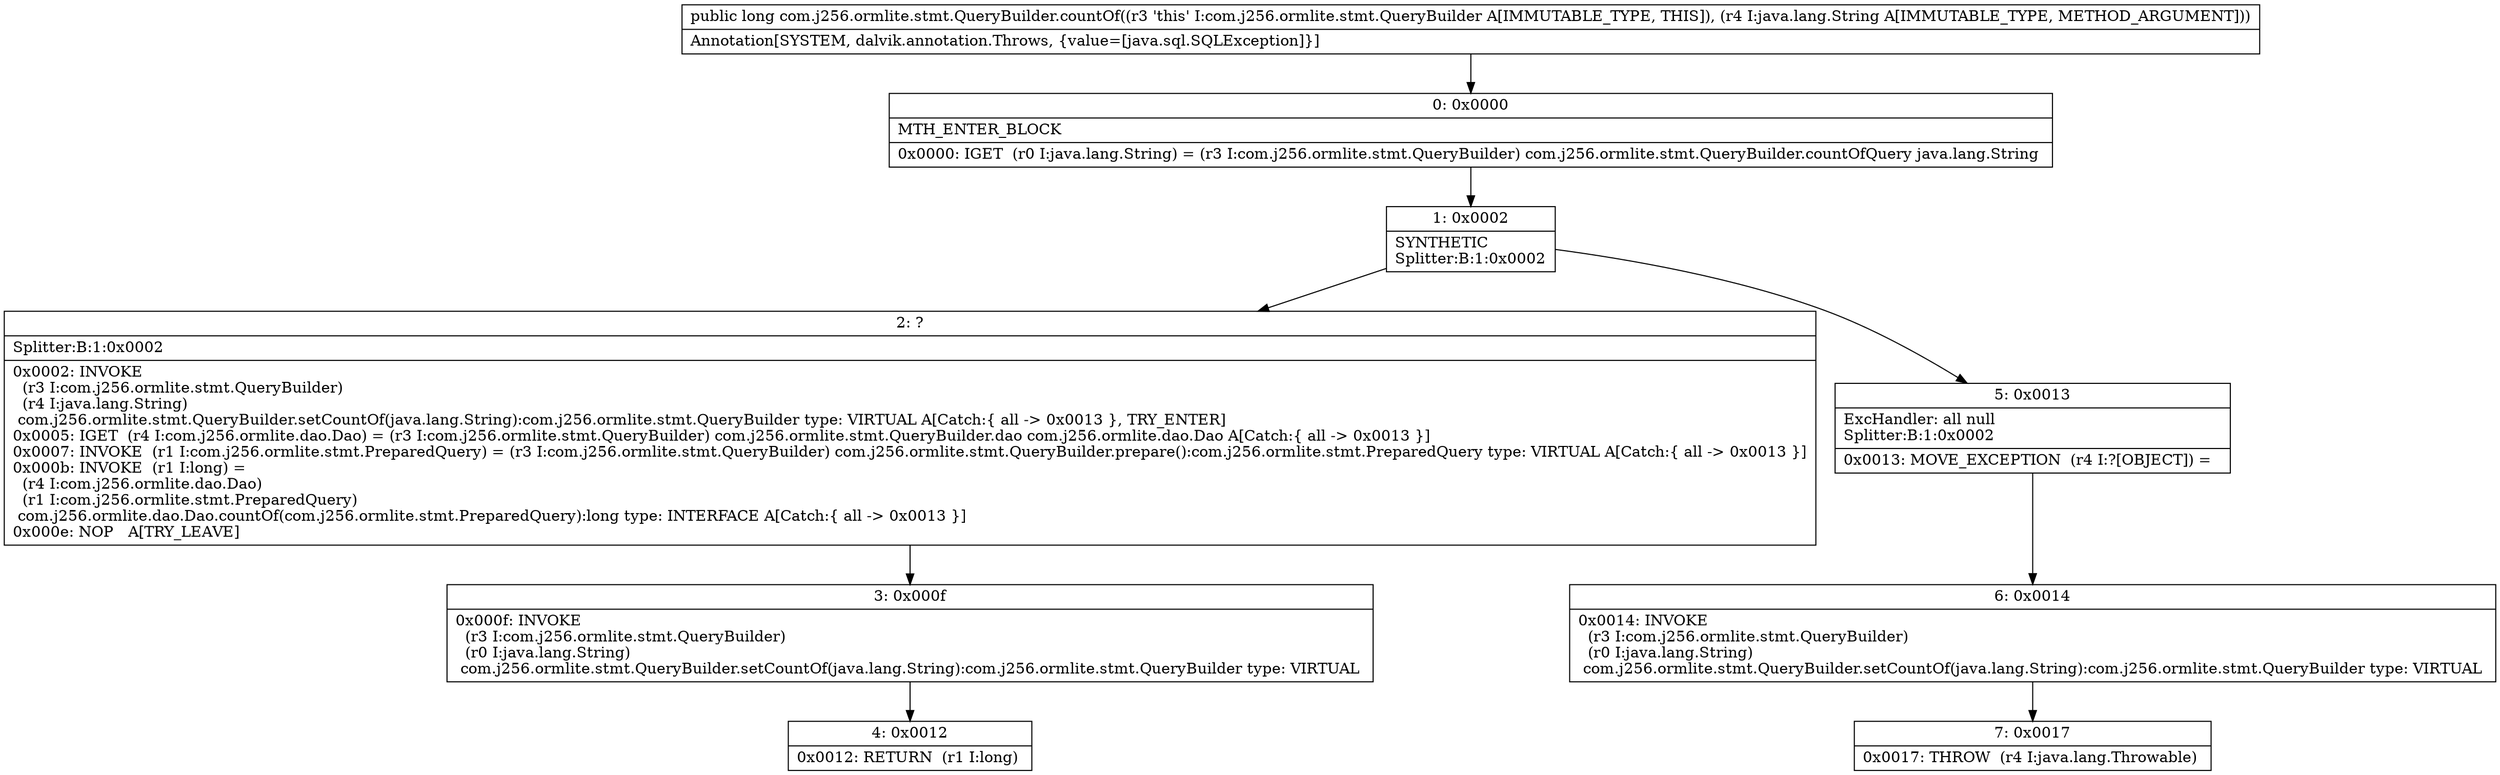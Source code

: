digraph "CFG forcom.j256.ormlite.stmt.QueryBuilder.countOf(Ljava\/lang\/String;)J" {
Node_0 [shape=record,label="{0\:\ 0x0000|MTH_ENTER_BLOCK\l|0x0000: IGET  (r0 I:java.lang.String) = (r3 I:com.j256.ormlite.stmt.QueryBuilder) com.j256.ormlite.stmt.QueryBuilder.countOfQuery java.lang.String \l}"];
Node_1 [shape=record,label="{1\:\ 0x0002|SYNTHETIC\lSplitter:B:1:0x0002\l}"];
Node_2 [shape=record,label="{2\:\ ?|Splitter:B:1:0x0002\l|0x0002: INVOKE  \l  (r3 I:com.j256.ormlite.stmt.QueryBuilder)\l  (r4 I:java.lang.String)\l com.j256.ormlite.stmt.QueryBuilder.setCountOf(java.lang.String):com.j256.ormlite.stmt.QueryBuilder type: VIRTUAL A[Catch:\{ all \-\> 0x0013 \}, TRY_ENTER]\l0x0005: IGET  (r4 I:com.j256.ormlite.dao.Dao) = (r3 I:com.j256.ormlite.stmt.QueryBuilder) com.j256.ormlite.stmt.QueryBuilder.dao com.j256.ormlite.dao.Dao A[Catch:\{ all \-\> 0x0013 \}]\l0x0007: INVOKE  (r1 I:com.j256.ormlite.stmt.PreparedQuery) = (r3 I:com.j256.ormlite.stmt.QueryBuilder) com.j256.ormlite.stmt.QueryBuilder.prepare():com.j256.ormlite.stmt.PreparedQuery type: VIRTUAL A[Catch:\{ all \-\> 0x0013 \}]\l0x000b: INVOKE  (r1 I:long) = \l  (r4 I:com.j256.ormlite.dao.Dao)\l  (r1 I:com.j256.ormlite.stmt.PreparedQuery)\l com.j256.ormlite.dao.Dao.countOf(com.j256.ormlite.stmt.PreparedQuery):long type: INTERFACE A[Catch:\{ all \-\> 0x0013 \}]\l0x000e: NOP   A[TRY_LEAVE]\l}"];
Node_3 [shape=record,label="{3\:\ 0x000f|0x000f: INVOKE  \l  (r3 I:com.j256.ormlite.stmt.QueryBuilder)\l  (r0 I:java.lang.String)\l com.j256.ormlite.stmt.QueryBuilder.setCountOf(java.lang.String):com.j256.ormlite.stmt.QueryBuilder type: VIRTUAL \l}"];
Node_4 [shape=record,label="{4\:\ 0x0012|0x0012: RETURN  (r1 I:long) \l}"];
Node_5 [shape=record,label="{5\:\ 0x0013|ExcHandler: all null\lSplitter:B:1:0x0002\l|0x0013: MOVE_EXCEPTION  (r4 I:?[OBJECT]) =  \l}"];
Node_6 [shape=record,label="{6\:\ 0x0014|0x0014: INVOKE  \l  (r3 I:com.j256.ormlite.stmt.QueryBuilder)\l  (r0 I:java.lang.String)\l com.j256.ormlite.stmt.QueryBuilder.setCountOf(java.lang.String):com.j256.ormlite.stmt.QueryBuilder type: VIRTUAL \l}"];
Node_7 [shape=record,label="{7\:\ 0x0017|0x0017: THROW  (r4 I:java.lang.Throwable) \l}"];
MethodNode[shape=record,label="{public long com.j256.ormlite.stmt.QueryBuilder.countOf((r3 'this' I:com.j256.ormlite.stmt.QueryBuilder A[IMMUTABLE_TYPE, THIS]), (r4 I:java.lang.String A[IMMUTABLE_TYPE, METHOD_ARGUMENT]))  | Annotation[SYSTEM, dalvik.annotation.Throws, \{value=[java.sql.SQLException]\}]\l}"];
MethodNode -> Node_0;
Node_0 -> Node_1;
Node_1 -> Node_2;
Node_1 -> Node_5;
Node_2 -> Node_3;
Node_3 -> Node_4;
Node_5 -> Node_6;
Node_6 -> Node_7;
}

